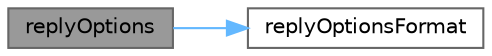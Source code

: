 digraph "replyOptions"
{
 // LATEX_PDF_SIZE
  bgcolor="transparent";
  edge [fontname=Helvetica,fontsize=10,labelfontname=Helvetica,labelfontsize=10];
  node [fontname=Helvetica,fontsize=10,shape=box,height=0.2,width=0.4];
  rankdir="LR";
  Node1 [id="Node000001",label="replyOptions",height=0.2,width=0.4,color="gray40", fillcolor="grey60", style="filled", fontcolor="black",tooltip="回复选项。"];
  Node1 -> Node2 [id="edge1_Node000001_Node000002",color="steelblue1",style="solid",tooltip=" "];
  Node2 [id="Node000002",label="replyOptionsFormat",height=0.2,width=0.4,color="grey40", fillcolor="white", style="filled",URL="$jqhttpserver_8cpp.html#ac1a702c3653ed4b612dfde26c8b94e0b",tooltip=" "];
}
